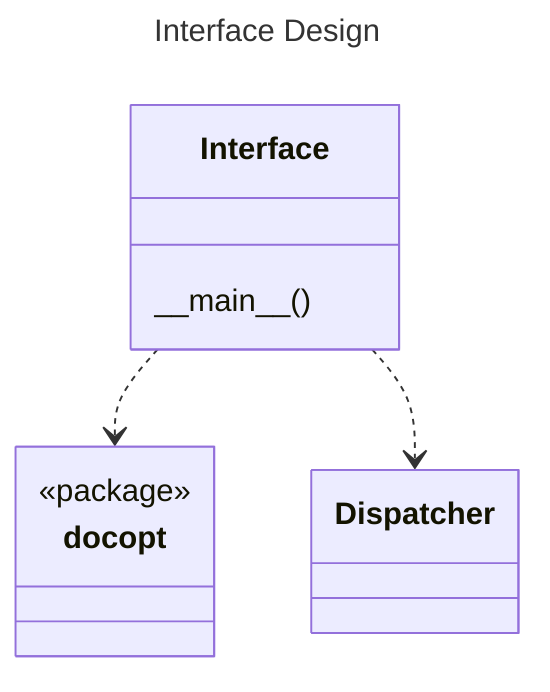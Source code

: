 ---
title: Interface Design
---
classDiagram
    class Interface {
        \_\_main\_\_()
    }

    class docopt {
        <<package>>
    }

    Interface ..> docopt
    Interface ..> Dispatcher
